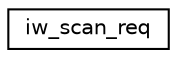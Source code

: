 digraph G
{
  edge [fontname="Helvetica",fontsize="10",labelfontname="Helvetica",labelfontsize="10"];
  node [fontname="Helvetica",fontsize="10",shape=record];
  rankdir="LR";
  Node1 [label="iw_scan_req",height=0.2,width=0.4,color="black", fillcolor="white", style="filled",URL="$structiw__scan__req.html"];
}
